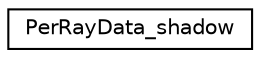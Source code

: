 digraph "Graphical Class Hierarchy"
{
 // LATEX_PDF_SIZE
  edge [fontname="Helvetica",fontsize="10",labelfontname="Helvetica",labelfontsize="10"];
  node [fontname="Helvetica",fontsize="10",shape=record];
  rankdir="LR";
  Node0 [label="PerRayData_shadow",height=0.2,width=0.4,color="black", fillcolor="white", style="filled",URL="$d7/dee/structPerRayData__shadow.html",tooltip=" "];
}
